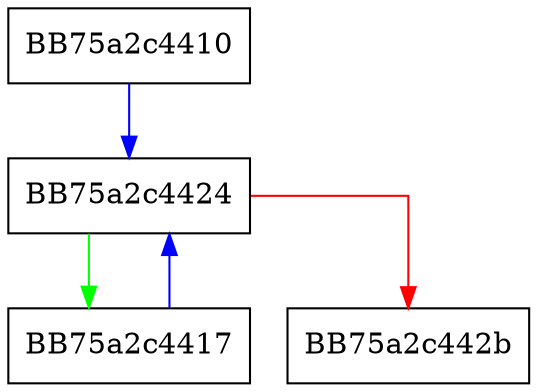 digraph MpAttributeStringHash {
  node [shape="box"];
  graph [splines=ortho];
  BB75a2c4410 -> BB75a2c4424 [color="blue"];
  BB75a2c4417 -> BB75a2c4424 [color="blue"];
  BB75a2c4424 -> BB75a2c4417 [color="green"];
  BB75a2c4424 -> BB75a2c442b [color="red"];
}